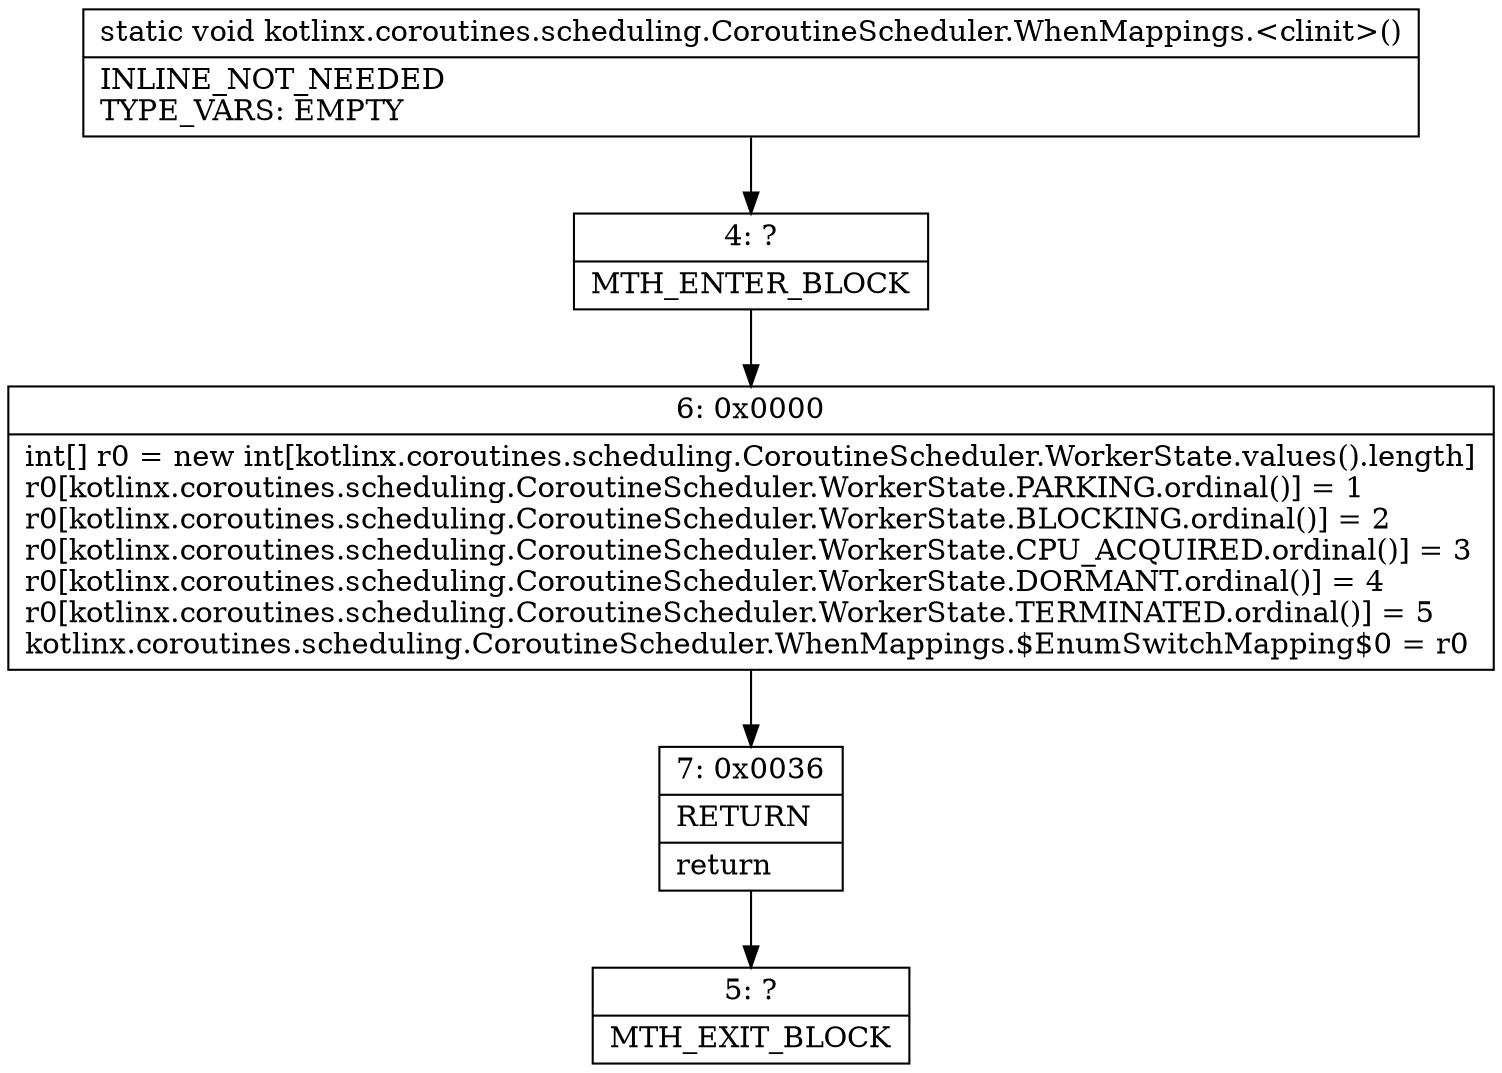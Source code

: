 digraph "CFG forkotlinx.coroutines.scheduling.CoroutineScheduler.WhenMappings.\<clinit\>()V" {
Node_4 [shape=record,label="{4\:\ ?|MTH_ENTER_BLOCK\l}"];
Node_6 [shape=record,label="{6\:\ 0x0000|int[] r0 = new int[kotlinx.coroutines.scheduling.CoroutineScheduler.WorkerState.values().length]\lr0[kotlinx.coroutines.scheduling.CoroutineScheduler.WorkerState.PARKING.ordinal()] = 1\lr0[kotlinx.coroutines.scheduling.CoroutineScheduler.WorkerState.BLOCKING.ordinal()] = 2\lr0[kotlinx.coroutines.scheduling.CoroutineScheduler.WorkerState.CPU_ACQUIRED.ordinal()] = 3\lr0[kotlinx.coroutines.scheduling.CoroutineScheduler.WorkerState.DORMANT.ordinal()] = 4\lr0[kotlinx.coroutines.scheduling.CoroutineScheduler.WorkerState.TERMINATED.ordinal()] = 5\lkotlinx.coroutines.scheduling.CoroutineScheduler.WhenMappings.$EnumSwitchMapping$0 = r0\l}"];
Node_7 [shape=record,label="{7\:\ 0x0036|RETURN\l|return\l}"];
Node_5 [shape=record,label="{5\:\ ?|MTH_EXIT_BLOCK\l}"];
MethodNode[shape=record,label="{static void kotlinx.coroutines.scheduling.CoroutineScheduler.WhenMappings.\<clinit\>()  | INLINE_NOT_NEEDED\lTYPE_VARS: EMPTY\l}"];
MethodNode -> Node_4;Node_4 -> Node_6;
Node_6 -> Node_7;
Node_7 -> Node_5;
}

